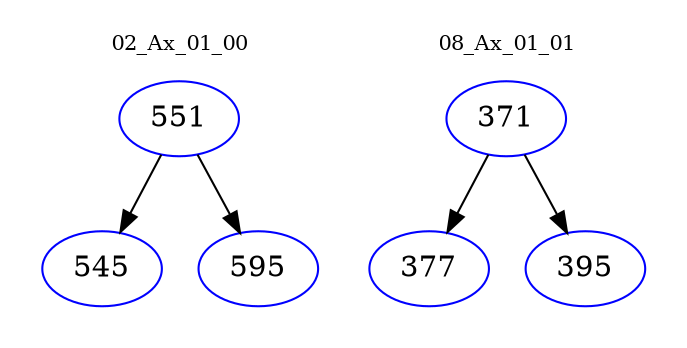digraph{
subgraph cluster_0 {
color = white
label = "02_Ax_01_00";
fontsize=10;
T0_551 [label="551", color="blue"]
T0_551 -> T0_545 [color="black"]
T0_545 [label="545", color="blue"]
T0_551 -> T0_595 [color="black"]
T0_595 [label="595", color="blue"]
}
subgraph cluster_1 {
color = white
label = "08_Ax_01_01";
fontsize=10;
T1_371 [label="371", color="blue"]
T1_371 -> T1_377 [color="black"]
T1_377 [label="377", color="blue"]
T1_371 -> T1_395 [color="black"]
T1_395 [label="395", color="blue"]
}
}
